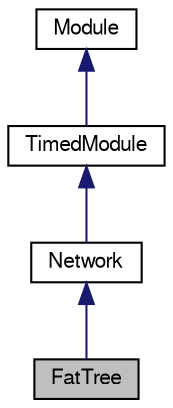 digraph "FatTree"
{
  bgcolor="transparent";
  edge [fontname="FreeSans",fontsize="10",labelfontname="FreeSans",labelfontsize="10"];
  node [fontname="FreeSans",fontsize="10",shape=record];
  Node0 [label="FatTree",height=0.2,width=0.4,color="black", fillcolor="grey75", style="filled", fontcolor="black"];
  Node1 -> Node0 [dir="back",color="midnightblue",fontsize="10",style="solid",fontname="FreeSans"];
  Node1 [label="Network",height=0.2,width=0.4,color="black",URL="$classNetwork.html"];
  Node2 -> Node1 [dir="back",color="midnightblue",fontsize="10",style="solid",fontname="FreeSans"];
  Node2 [label="TimedModule",height=0.2,width=0.4,color="black",URL="$classTimedModule.html"];
  Node3 -> Node2 [dir="back",color="midnightblue",fontsize="10",style="solid",fontname="FreeSans"];
  Node3 [label="Module",height=0.2,width=0.4,color="black",URL="$classModule.html"];
}
